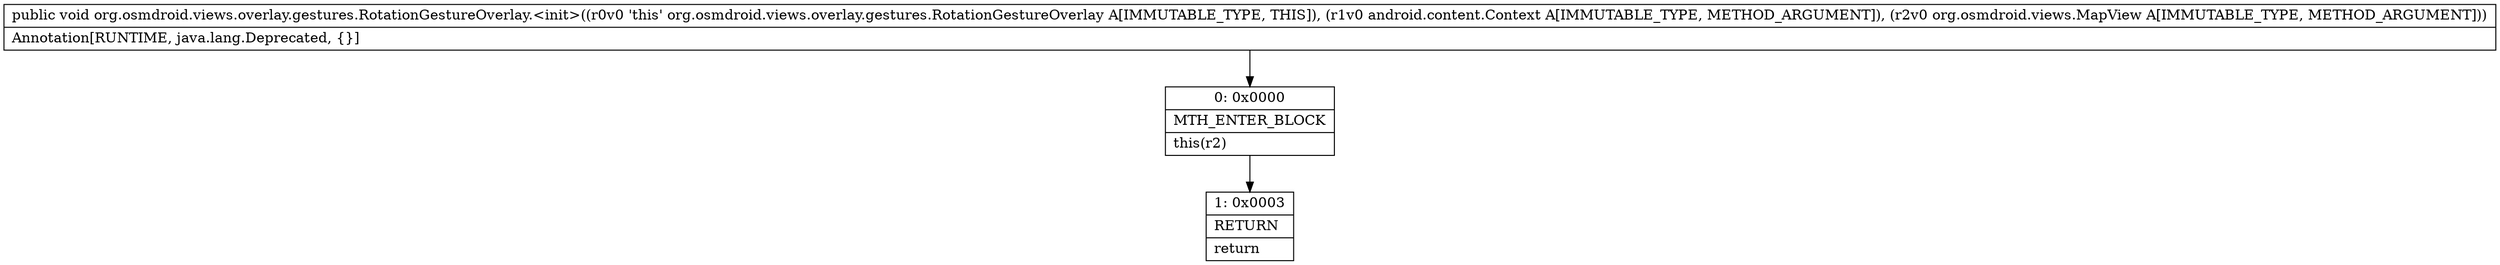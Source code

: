 digraph "CFG fororg.osmdroid.views.overlay.gestures.RotationGestureOverlay.\<init\>(Landroid\/content\/Context;Lorg\/osmdroid\/views\/MapView;)V" {
Node_0 [shape=record,label="{0\:\ 0x0000|MTH_ENTER_BLOCK\l|this(r2)\l}"];
Node_1 [shape=record,label="{1\:\ 0x0003|RETURN\l|return\l}"];
MethodNode[shape=record,label="{public void org.osmdroid.views.overlay.gestures.RotationGestureOverlay.\<init\>((r0v0 'this' org.osmdroid.views.overlay.gestures.RotationGestureOverlay A[IMMUTABLE_TYPE, THIS]), (r1v0 android.content.Context A[IMMUTABLE_TYPE, METHOD_ARGUMENT]), (r2v0 org.osmdroid.views.MapView A[IMMUTABLE_TYPE, METHOD_ARGUMENT]))  | Annotation[RUNTIME, java.lang.Deprecated, \{\}]\l}"];
MethodNode -> Node_0;
Node_0 -> Node_1;
}

